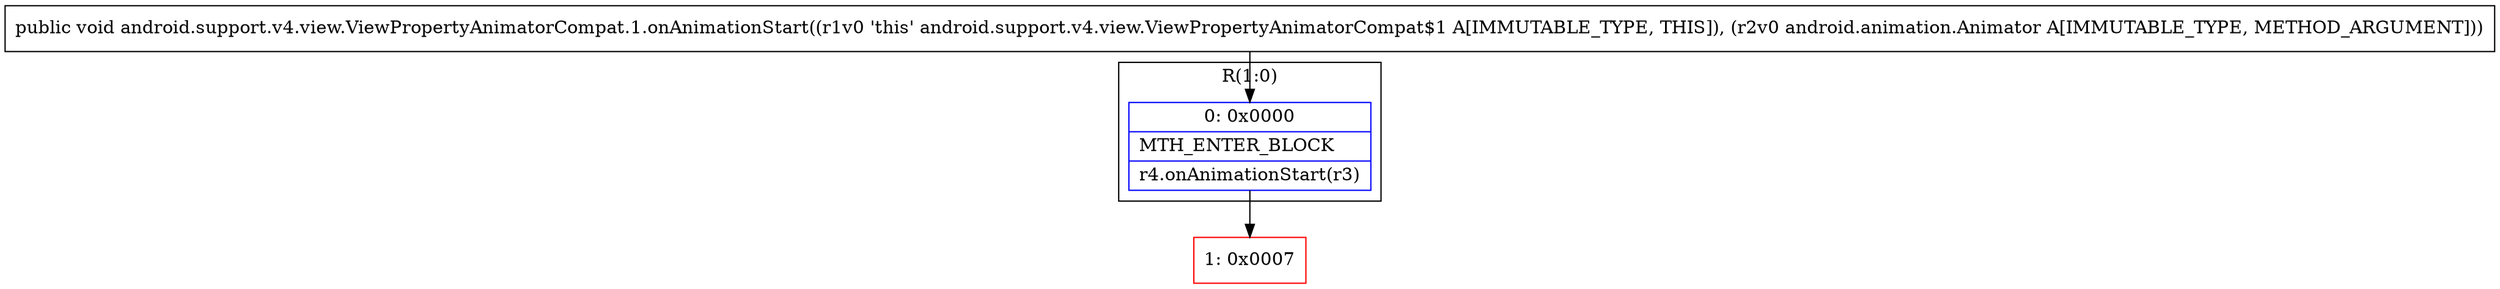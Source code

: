digraph "CFG forandroid.support.v4.view.ViewPropertyAnimatorCompat.1.onAnimationStart(Landroid\/animation\/Animator;)V" {
subgraph cluster_Region_706868481 {
label = "R(1:0)";
node [shape=record,color=blue];
Node_0 [shape=record,label="{0\:\ 0x0000|MTH_ENTER_BLOCK\l|r4.onAnimationStart(r3)\l}"];
}
Node_1 [shape=record,color=red,label="{1\:\ 0x0007}"];
MethodNode[shape=record,label="{public void android.support.v4.view.ViewPropertyAnimatorCompat.1.onAnimationStart((r1v0 'this' android.support.v4.view.ViewPropertyAnimatorCompat$1 A[IMMUTABLE_TYPE, THIS]), (r2v0 android.animation.Animator A[IMMUTABLE_TYPE, METHOD_ARGUMENT])) }"];
MethodNode -> Node_0;
Node_0 -> Node_1;
}

